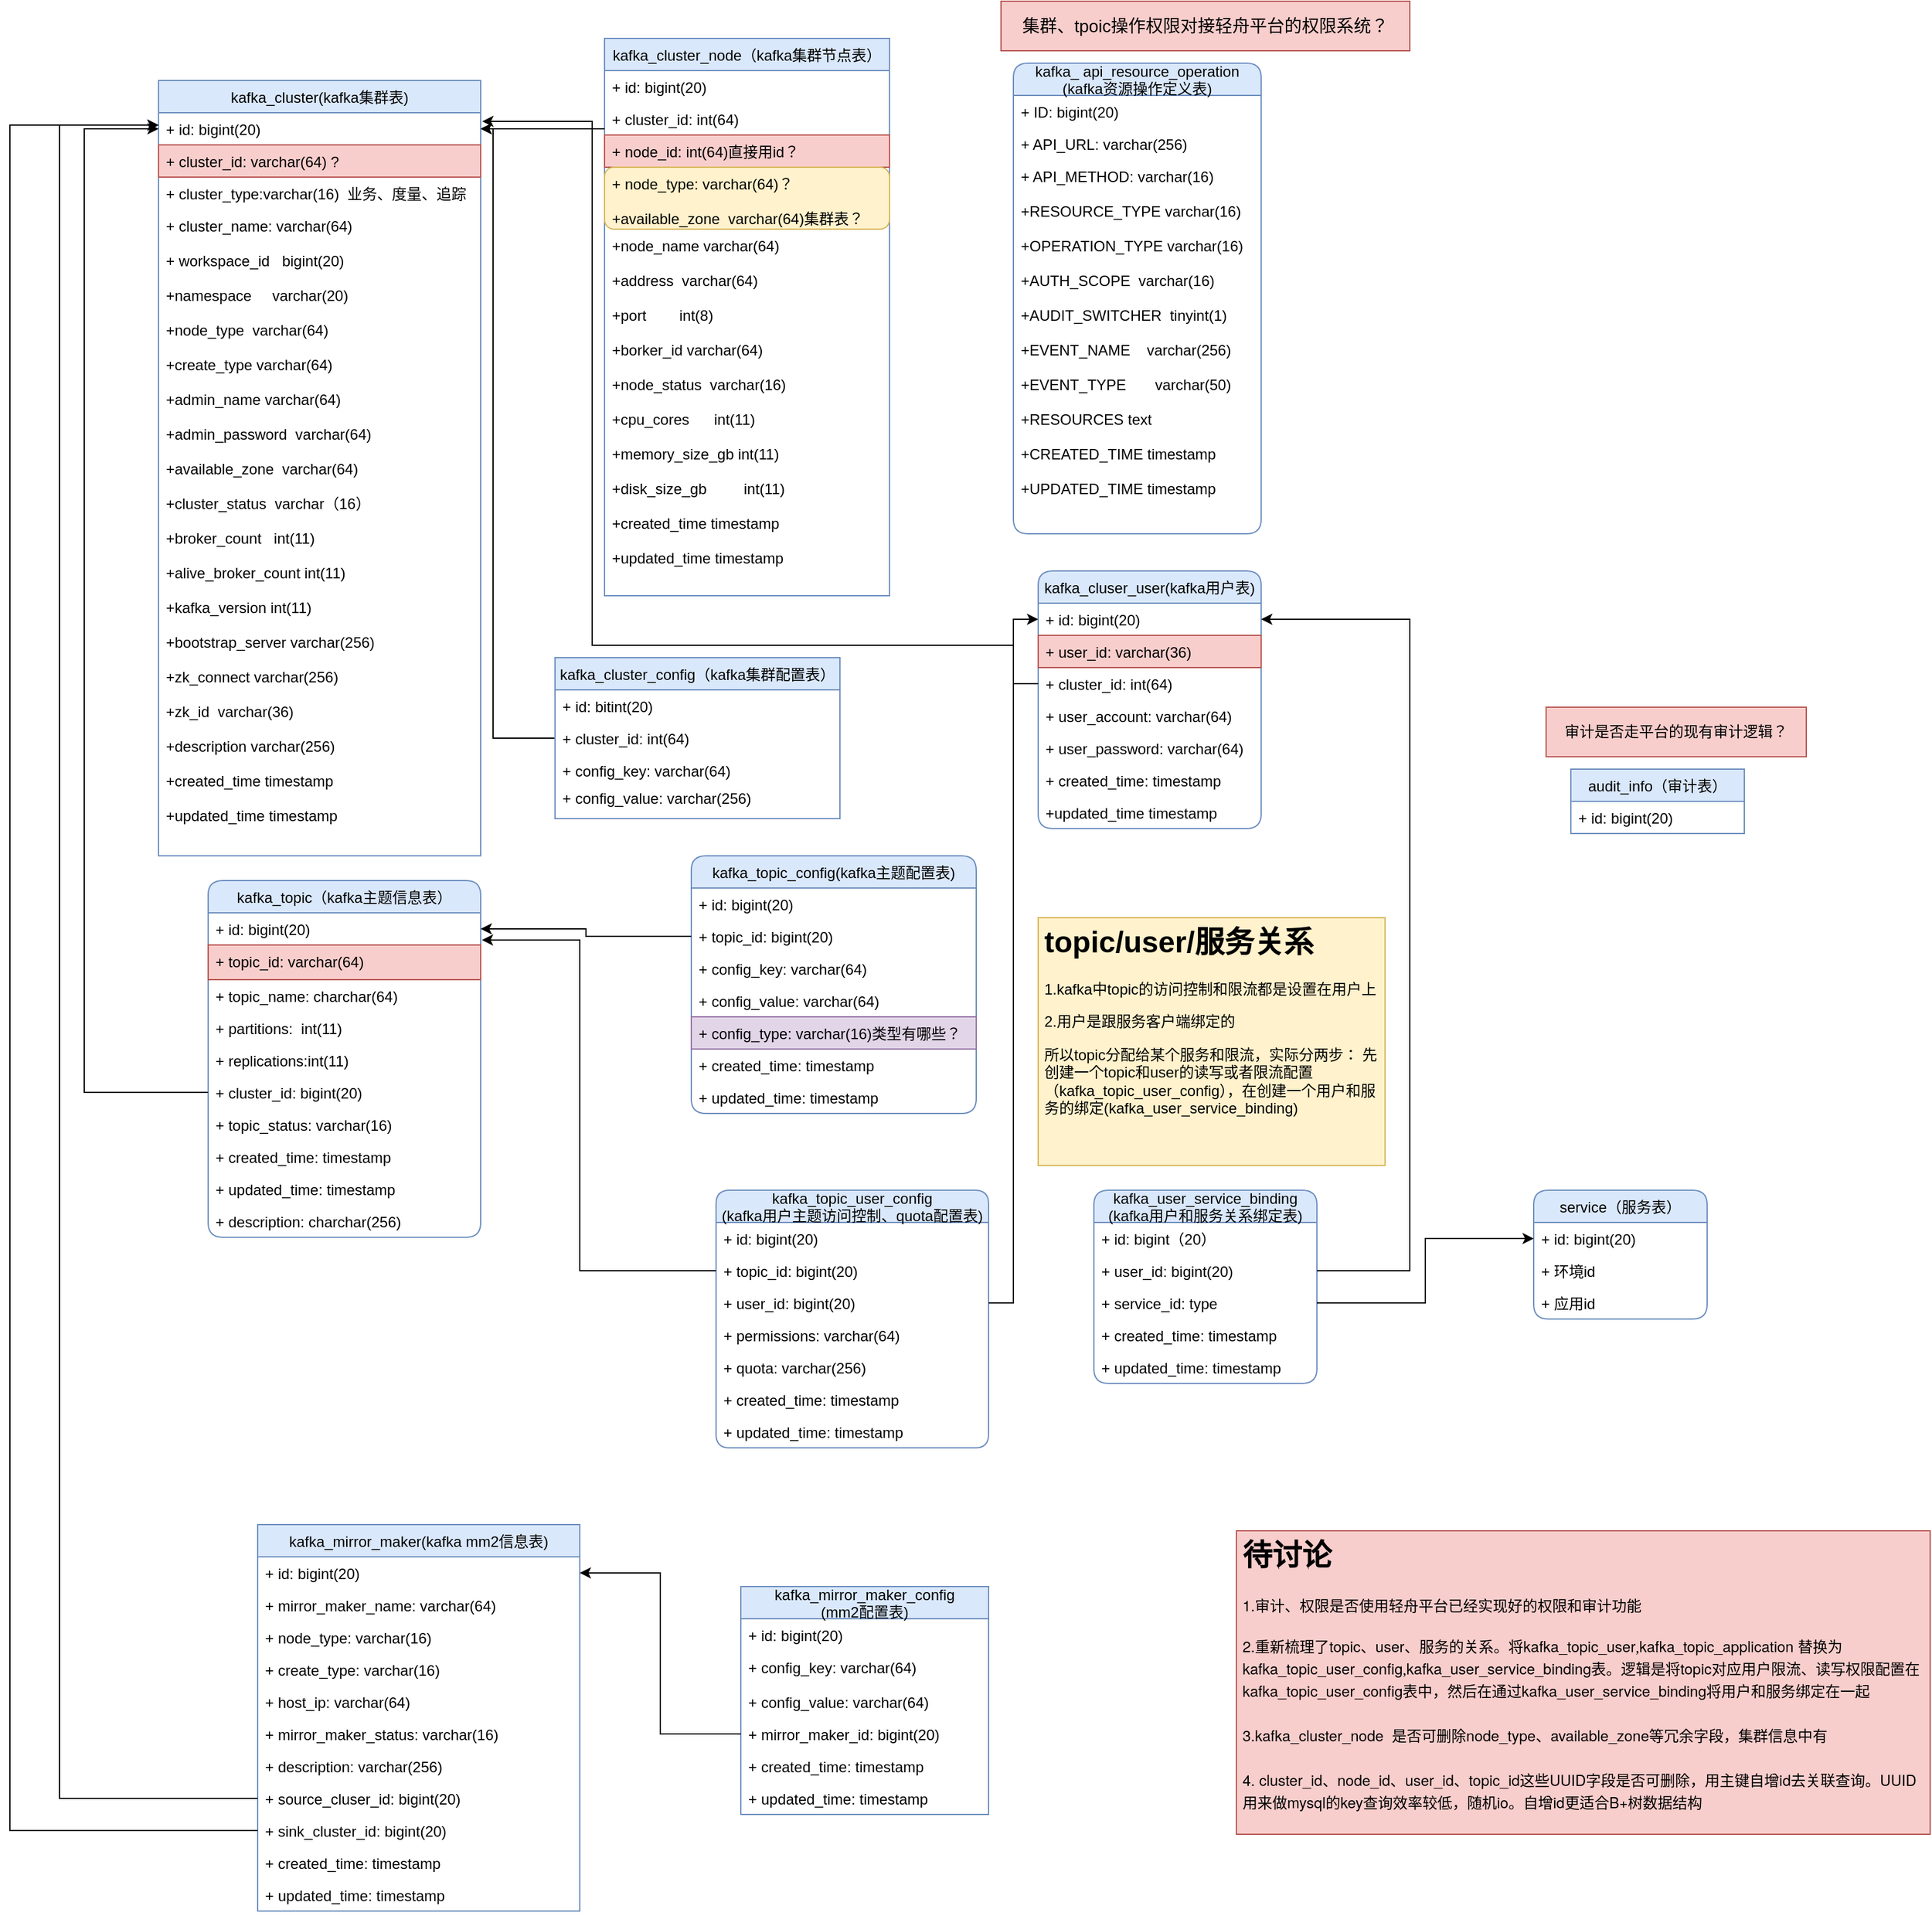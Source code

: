 <mxfile version="14.7.3" type="github">
  <diagram name="Page-1" id="9f46799a-70d6-7492-0946-bef42562c5a5">
    <mxGraphModel dx="1184" dy="553" grid="1" gridSize="10" guides="1" tooltips="1" connect="1" arrows="1" fold="1" page="1" pageScale="1" pageWidth="1100" pageHeight="850" background="none" math="0" shadow="0">
      <root>
        <mxCell id="0" />
        <mxCell id="1" parent="0" />
        <mxCell id="GtaQLyDvOYzaf2lnGROW-2" value="kafka_cluster(kafka集群表)" style="swimlane;fontStyle=0;childLayout=stackLayout;horizontal=1;startSize=26;fillColor=#dae8fc;horizontalStack=0;resizeParent=1;resizeParentMax=0;resizeLast=0;collapsible=1;marginBottom=0;strokeColor=#6c8ebf;" parent="1" vertex="1">
          <mxGeometry x="160" y="144" width="260" height="626" as="geometry">
            <mxRectangle x="190" y="140" width="100" height="26" as="alternateBounds" />
          </mxGeometry>
        </mxCell>
        <mxCell id="GtaQLyDvOYzaf2lnGROW-3" value="+ id: bigint(20)" style="text;strokeColor=none;fillColor=none;align=left;verticalAlign=top;spacingLeft=4;spacingRight=4;overflow=hidden;rotatable=0;points=[[0,0.5],[1,0.5]];portConstraint=eastwest;" parent="GtaQLyDvOYzaf2lnGROW-2" vertex="1">
          <mxGeometry y="26" width="260" height="26" as="geometry" />
        </mxCell>
        <mxCell id="QRH5ez9Q3UF65QWrglyg-27" value="+ cluster_id: varchar(64) ?" style="text;strokeColor=#b85450;fillColor=#f8cecc;align=left;verticalAlign=top;spacingLeft=4;spacingRight=4;overflow=hidden;rotatable=0;points=[[0,0.5],[1,0.5]];portConstraint=eastwest;" vertex="1" parent="GtaQLyDvOYzaf2lnGROW-2">
          <mxGeometry y="52" width="260" height="26" as="geometry" />
        </mxCell>
        <mxCell id="GtaQLyDvOYzaf2lnGROW-4" value="+ cluster_type:varchar(16)  业务、度量、追踪" style="text;align=left;verticalAlign=top;spacingLeft=4;spacingRight=4;overflow=hidden;rotatable=0;points=[[0,0.5],[1,0.5]];portConstraint=eastwest;" parent="GtaQLyDvOYzaf2lnGROW-2" vertex="1">
          <mxGeometry y="78" width="260" height="26" as="geometry" />
        </mxCell>
        <mxCell id="GtaQLyDvOYzaf2lnGROW-5" value="+ cluster_name: varchar(64)&#xa;&#xa;+ workspace_id   bigint(20)&#xa;&#xa;+namespace     varchar(20)&#xa;&#xa;+node_type  varchar(64)&#xa;&#xa;+create_type varchar(64)&#xa;&#xa;+admin_name varchar(64)&#xa;&#xa;+admin_password  varchar(64)&#xa;&#xa;+available_zone  varchar(64)&#xa;&#xa;+cluster_status  varchar（16）&#xa;&#xa;+broker_count   int(11)&#xa;&#xa;+alive_broker_count int(11)&#xa;&#xa;+kafka_version int(11)&#xa;&#xa;+bootstrap_server varchar(256)&#xa;&#xa;+zk_connect varchar(256)&#xa;&#xa;+zk_id  varchar(36)&#xa;&#xa;+description varchar(256) &#xa;&#xa;+created_time timestamp&#xa;&#xa;+updated_time timestamp" style="text;strokeColor=none;fillColor=none;align=left;verticalAlign=top;spacingLeft=4;spacingRight=4;overflow=hidden;rotatable=0;points=[[0,0.5],[1,0.5]];portConstraint=eastwest;" parent="GtaQLyDvOYzaf2lnGROW-2" vertex="1">
          <mxGeometry y="104" width="260" height="522" as="geometry" />
        </mxCell>
        <mxCell id="GtaQLyDvOYzaf2lnGROW-6" value="kafka_cluster_node（kafka集群节点表）" style="swimlane;fontStyle=0;childLayout=stackLayout;horizontal=1;startSize=26;fillColor=#dae8fc;horizontalStack=0;resizeParent=1;resizeParentMax=0;resizeLast=0;collapsible=1;marginBottom=0;strokeColor=#6c8ebf;" parent="1" vertex="1">
          <mxGeometry x="520" y="110" width="230" height="450" as="geometry">
            <mxRectangle x="480" y="140" width="140" height="26" as="alternateBounds" />
          </mxGeometry>
        </mxCell>
        <mxCell id="GtaQLyDvOYzaf2lnGROW-7" value="+ id: bigint(20)" style="text;strokeColor=none;fillColor=none;align=left;verticalAlign=top;spacingLeft=4;spacingRight=4;overflow=hidden;rotatable=0;points=[[0,0.5],[1,0.5]];portConstraint=eastwest;" parent="GtaQLyDvOYzaf2lnGROW-6" vertex="1">
          <mxGeometry y="26" width="230" height="26" as="geometry" />
        </mxCell>
        <mxCell id="GtaQLyDvOYzaf2lnGROW-8" value="+ cluster_id: int(64)" style="text;strokeColor=none;fillColor=none;align=left;verticalAlign=top;spacingLeft=4;spacingRight=4;overflow=hidden;rotatable=0;points=[[0,0.5],[1,0.5]];portConstraint=eastwest;" parent="GtaQLyDvOYzaf2lnGROW-6" vertex="1">
          <mxGeometry y="52" width="230" height="26" as="geometry" />
        </mxCell>
        <mxCell id="GtaQLyDvOYzaf2lnGROW-13" value="+ node_id: int(64)直接用id？" style="text;strokeColor=#b85450;fillColor=#f8cecc;align=left;verticalAlign=top;spacingLeft=4;spacingRight=4;overflow=hidden;rotatable=0;points=[[0,0.5],[1,0.5]];portConstraint=eastwest;" parent="GtaQLyDvOYzaf2lnGROW-6" vertex="1">
          <mxGeometry y="78" width="230" height="26" as="geometry" />
        </mxCell>
        <mxCell id="GtaQLyDvOYzaf2lnGROW-12" value="+ node_type: varchar(64)？&#xa;&#xa;+available_zone  varchar(64)集群表？" style="text;strokeColor=#d6b656;fillColor=#fff2cc;align=left;verticalAlign=top;spacingLeft=4;spacingRight=4;overflow=hidden;rotatable=0;points=[[0,0.5],[1,0.5]];portConstraint=eastwest;shadow=0;rounded=1;" parent="GtaQLyDvOYzaf2lnGROW-6" vertex="1">
          <mxGeometry y="104" width="230" height="50" as="geometry" />
        </mxCell>
        <mxCell id="GtaQLyDvOYzaf2lnGROW-9" value="+node_name varchar(64)&#xa;&#xa;+address  varchar(64)&#xa;&#xa;+port        int(8)&#xa;&#xa;+borker_id varchar(64)&#xa;&#xa;+node_status  varchar(16)&#xa;&#xa;+cpu_cores      int(11)&#xa;&#xa;+memory_size_gb int(11)&#xa;&#xa;+disk_size_gb         int(11)&#xa;&#xa;+created_time timestamp&#xa;&#xa;+updated_time timestamp" style="text;strokeColor=none;fillColor=none;align=left;verticalAlign=top;spacingLeft=4;spacingRight=4;overflow=hidden;rotatable=0;points=[[0,0.5],[1,0.5]];portConstraint=eastwest;" parent="GtaQLyDvOYzaf2lnGROW-6" vertex="1">
          <mxGeometry y="154" width="230" height="296" as="geometry" />
        </mxCell>
        <mxCell id="GtaQLyDvOYzaf2lnGROW-10" style="edgeStyle=orthogonalEdgeStyle;rounded=0;orthogonalLoop=1;jettySize=auto;html=1;fontColor=#000000;" parent="1" source="GtaQLyDvOYzaf2lnGROW-8" target="GtaQLyDvOYzaf2lnGROW-3" edge="1">
          <mxGeometry relative="1" as="geometry">
            <Array as="points">
              <mxPoint x="460" y="183" />
              <mxPoint x="460" y="183" />
            </Array>
          </mxGeometry>
        </mxCell>
        <mxCell id="GtaQLyDvOYzaf2lnGROW-19" style="edgeStyle=orthogonalEdgeStyle;rounded=0;orthogonalLoop=1;jettySize=auto;html=1;fontColor=#000000;" parent="1" source="GtaQLyDvOYzaf2lnGROW-14" target="GtaQLyDvOYzaf2lnGROW-3" edge="1">
          <mxGeometry relative="1" as="geometry">
            <mxPoint x="400" y="300" as="targetPoint" />
            <Array as="points">
              <mxPoint x="430" y="675" />
              <mxPoint x="430" y="183" />
            </Array>
          </mxGeometry>
        </mxCell>
        <mxCell id="GtaQLyDvOYzaf2lnGROW-14" value="kafka_cluster_config（kafka集群配置表）" style="swimlane;fontStyle=0;childLayout=stackLayout;horizontal=1;startSize=26;fillColor=#dae8fc;horizontalStack=0;resizeParent=1;resizeParentMax=0;resizeLast=0;collapsible=1;marginBottom=0;labelBackgroundColor=none;strokeColor=#6c8ebf;swimlaneLine=1;" parent="1" vertex="1">
          <mxGeometry x="480" y="610" width="230" height="130" as="geometry" />
        </mxCell>
        <mxCell id="GtaQLyDvOYzaf2lnGROW-15" value="+ id: bitint(20)" style="text;strokeColor=none;fillColor=none;align=left;verticalAlign=top;spacingLeft=4;spacingRight=4;overflow=hidden;rotatable=0;points=[[0,0.5],[1,0.5]];portConstraint=eastwest;" parent="GtaQLyDvOYzaf2lnGROW-14" vertex="1">
          <mxGeometry y="26" width="230" height="26" as="geometry" />
        </mxCell>
        <mxCell id="GtaQLyDvOYzaf2lnGROW-16" value="+ cluster_id: int(64)" style="text;strokeColor=none;fillColor=none;align=left;verticalAlign=top;spacingLeft=4;spacingRight=4;overflow=hidden;rotatable=0;points=[[0,0.5],[1,0.5]];portConstraint=eastwest;" parent="GtaQLyDvOYzaf2lnGROW-14" vertex="1">
          <mxGeometry y="52" width="230" height="26" as="geometry" />
        </mxCell>
        <mxCell id="GtaQLyDvOYzaf2lnGROW-17" value="+ config_key: varchar(64)" style="text;strokeColor=none;fillColor=none;align=left;verticalAlign=top;spacingLeft=4;spacingRight=4;overflow=hidden;rotatable=0;points=[[0,0.5],[1,0.5]];portConstraint=eastwest;" parent="GtaQLyDvOYzaf2lnGROW-14" vertex="1">
          <mxGeometry y="78" width="230" height="22" as="geometry" />
        </mxCell>
        <mxCell id="GtaQLyDvOYzaf2lnGROW-18" value="+ config_value: varchar(256)" style="text;strokeColor=none;fillColor=none;align=left;verticalAlign=top;spacingLeft=4;spacingRight=4;overflow=hidden;rotatable=0;points=[[0,0.5],[1,0.5]];portConstraint=eastwest;" parent="GtaQLyDvOYzaf2lnGROW-14" vertex="1">
          <mxGeometry y="100" width="230" height="30" as="geometry" />
        </mxCell>
        <mxCell id="GtaQLyDvOYzaf2lnGROW-20" value="kafka_ api_resource_operation&#xa;(kafka资源操作定义表)" style="swimlane;fontStyle=0;childLayout=stackLayout;horizontal=1;startSize=26;fillColor=#dae8fc;horizontalStack=0;resizeParent=1;resizeParentMax=0;resizeLast=0;collapsible=1;marginBottom=0;rounded=1;shadow=0;labelBackgroundColor=none;strokeColor=#6c8ebf;" parent="1" vertex="1">
          <mxGeometry x="850" y="130" width="200" height="380" as="geometry" />
        </mxCell>
        <mxCell id="GtaQLyDvOYzaf2lnGROW-21" value="+ ID: bigint(20)" style="text;strokeColor=none;fillColor=none;align=left;verticalAlign=top;spacingLeft=4;spacingRight=4;overflow=hidden;rotatable=0;points=[[0,0.5],[1,0.5]];portConstraint=eastwest;" parent="GtaQLyDvOYzaf2lnGROW-20" vertex="1">
          <mxGeometry y="26" width="200" height="26" as="geometry" />
        </mxCell>
        <mxCell id="GtaQLyDvOYzaf2lnGROW-22" value="+ API_URL: varchar(256)" style="text;strokeColor=none;fillColor=none;align=left;verticalAlign=top;spacingLeft=4;spacingRight=4;overflow=hidden;rotatable=0;points=[[0,0.5],[1,0.5]];portConstraint=eastwest;" parent="GtaQLyDvOYzaf2lnGROW-20" vertex="1">
          <mxGeometry y="52" width="200" height="26" as="geometry" />
        </mxCell>
        <mxCell id="GtaQLyDvOYzaf2lnGROW-23" value="+ API_METHOD: varchar(16)&#xa;&#xa;+RESOURCE_TYPE varchar(16)&#xa;&#xa;+OPERATION_TYPE varchar(16)&#xa;&#xa;+AUTH_SCOPE  varchar(16)&#xa;&#xa;+AUDIT_SWITCHER  tinyint(1)&#xa;&#xa;+EVENT_NAME    varchar(256)&#xa;&#xa;+EVENT_TYPE       varchar(50)&#xa;&#xa;+RESOURCES text&#xa;&#xa;+CREATED_TIME timestamp&#xa;&#xa;+UPDATED_TIME timestamp&#xa;&#xa;" style="text;strokeColor=none;fillColor=none;align=left;verticalAlign=top;spacingLeft=4;spacingRight=4;overflow=hidden;rotatable=0;points=[[0,0.5],[1,0.5]];portConstraint=eastwest;" parent="GtaQLyDvOYzaf2lnGROW-20" vertex="1">
          <mxGeometry y="78" width="200" height="302" as="geometry" />
        </mxCell>
        <mxCell id="GtaQLyDvOYzaf2lnGROW-24" value="kafka_cluser_user(kafka用户表)" style="swimlane;fontStyle=0;childLayout=stackLayout;horizontal=1;startSize=26;fillColor=#dae8fc;horizontalStack=0;resizeParent=1;resizeParentMax=0;resizeLast=0;collapsible=1;marginBottom=0;rounded=1;shadow=0;labelBackgroundColor=none;strokeColor=#6c8ebf;" parent="1" vertex="1">
          <mxGeometry x="870" y="540" width="180" height="208" as="geometry" />
        </mxCell>
        <mxCell id="GtaQLyDvOYzaf2lnGROW-25" value="+ id: bigint(20)" style="text;strokeColor=none;fillColor=none;align=left;verticalAlign=top;spacingLeft=4;spacingRight=4;overflow=hidden;rotatable=0;points=[[0,0.5],[1,0.5]];portConstraint=eastwest;" parent="GtaQLyDvOYzaf2lnGROW-24" vertex="1">
          <mxGeometry y="26" width="180" height="26" as="geometry" />
        </mxCell>
        <mxCell id="GtaQLyDvOYzaf2lnGROW-26" value="+ user_id: varchar(36)" style="text;strokeColor=#b85450;fillColor=#f8cecc;align=left;verticalAlign=top;spacingLeft=4;spacingRight=4;overflow=hidden;rotatable=0;points=[[0,0.5],[1,0.5]];portConstraint=eastwest;" parent="GtaQLyDvOYzaf2lnGROW-24" vertex="1">
          <mxGeometry y="52" width="180" height="26" as="geometry" />
        </mxCell>
        <mxCell id="GtaQLyDvOYzaf2lnGROW-28" value="+ cluster_id: int(64)&#xa;&#xa;&#xa;" style="text;strokeColor=none;fillColor=none;align=left;verticalAlign=top;spacingLeft=4;spacingRight=4;overflow=hidden;rotatable=0;points=[[0,0.5],[1,0.5]];portConstraint=eastwest;" parent="GtaQLyDvOYzaf2lnGROW-24" vertex="1">
          <mxGeometry y="78" width="180" height="26" as="geometry" />
        </mxCell>
        <mxCell id="GtaQLyDvOYzaf2lnGROW-32" value="+ user_account: varchar(64)&#xa;&#xa;&#xa;" style="text;strokeColor=none;fillColor=none;align=left;verticalAlign=top;spacingLeft=4;spacingRight=4;overflow=hidden;rotatable=0;points=[[0,0.5],[1,0.5]];portConstraint=eastwest;" parent="GtaQLyDvOYzaf2lnGROW-24" vertex="1">
          <mxGeometry y="104" width="180" height="26" as="geometry" />
        </mxCell>
        <mxCell id="GtaQLyDvOYzaf2lnGROW-31" value="+ user_password: varchar(64)&#xa;" style="text;strokeColor=none;fillColor=none;align=left;verticalAlign=top;spacingLeft=4;spacingRight=4;overflow=hidden;rotatable=0;points=[[0,0.5],[1,0.5]];portConstraint=eastwest;" parent="GtaQLyDvOYzaf2lnGROW-24" vertex="1">
          <mxGeometry y="130" width="180" height="26" as="geometry" />
        </mxCell>
        <mxCell id="GtaQLyDvOYzaf2lnGROW-30" value="+ created_time: timestamp&#xa;&#xa;&#xa;" style="text;strokeColor=none;fillColor=none;align=left;verticalAlign=top;spacingLeft=4;spacingRight=4;overflow=hidden;rotatable=0;points=[[0,0.5],[1,0.5]];portConstraint=eastwest;" parent="GtaQLyDvOYzaf2lnGROW-24" vertex="1">
          <mxGeometry y="156" width="180" height="26" as="geometry" />
        </mxCell>
        <mxCell id="GtaQLyDvOYzaf2lnGROW-27" value="+updated_time timestamp" style="text;strokeColor=none;fillColor=none;align=left;verticalAlign=top;spacingLeft=4;spacingRight=4;overflow=hidden;rotatable=0;points=[[0,0.5],[1,0.5]];portConstraint=eastwest;" parent="GtaQLyDvOYzaf2lnGROW-24" vertex="1">
          <mxGeometry y="182" width="180" height="26" as="geometry" />
        </mxCell>
        <mxCell id="GtaQLyDvOYzaf2lnGROW-33" value="&lt;font style=&quot;font-size: 14px&quot;&gt;集群、tpoic操作权限对接轻舟平台的权限系统？&lt;/font&gt;" style="text;html=1;strokeColor=#b85450;fillColor=#f8cecc;align=center;verticalAlign=middle;whiteSpace=wrap;rounded=0;shadow=0;labelBackgroundColor=none;strokeWidth=1;" parent="1" vertex="1">
          <mxGeometry x="840" y="80" width="330" height="40" as="geometry" />
        </mxCell>
        <mxCell id="GtaQLyDvOYzaf2lnGROW-34" value="kafka_topic（kafka主题信息表）" style="swimlane;fontStyle=0;childLayout=stackLayout;horizontal=1;startSize=26;fillColor=#dae8fc;horizontalStack=0;resizeParent=1;resizeParentMax=0;resizeLast=0;collapsible=1;marginBottom=0;rounded=1;shadow=0;labelBackgroundColor=none;strokeColor=#6c8ebf;strokeWidth=1;" parent="1" vertex="1">
          <mxGeometry x="200" y="790" width="220" height="288" as="geometry" />
        </mxCell>
        <mxCell id="GtaQLyDvOYzaf2lnGROW-35" value="+ id: bigint(20)" style="text;strokeColor=none;fillColor=none;align=left;verticalAlign=top;spacingLeft=4;spacingRight=4;overflow=hidden;rotatable=0;points=[[0,0.5],[1,0.5]];portConstraint=eastwest;" parent="GtaQLyDvOYzaf2lnGROW-34" vertex="1">
          <mxGeometry y="26" width="220" height="26" as="geometry" />
        </mxCell>
        <mxCell id="GtaQLyDvOYzaf2lnGROW-36" value="+ topic_id: varchar(64)" style="text;strokeColor=#b85450;fillColor=#f8cecc;align=left;verticalAlign=top;spacingLeft=4;spacingRight=4;overflow=hidden;rotatable=0;points=[[0,0.5],[1,0.5]];portConstraint=eastwest;" parent="GtaQLyDvOYzaf2lnGROW-34" vertex="1">
          <mxGeometry y="52" width="220" height="28" as="geometry" />
        </mxCell>
        <mxCell id="GtaQLyDvOYzaf2lnGROW-43" value="+ topic_name: charchar(64)" style="text;strokeColor=none;fillColor=none;align=left;verticalAlign=top;spacingLeft=4;spacingRight=4;overflow=hidden;rotatable=0;points=[[0,0.5],[1,0.5]];portConstraint=eastwest;" parent="GtaQLyDvOYzaf2lnGROW-34" vertex="1">
          <mxGeometry y="80" width="220" height="26" as="geometry" />
        </mxCell>
        <mxCell id="GtaQLyDvOYzaf2lnGROW-42" value="+ partitions:  int(11)" style="text;strokeColor=none;fillColor=none;align=left;verticalAlign=top;spacingLeft=4;spacingRight=4;overflow=hidden;rotatable=0;points=[[0,0.5],[1,0.5]];portConstraint=eastwest;" parent="GtaQLyDvOYzaf2lnGROW-34" vertex="1">
          <mxGeometry y="106" width="220" height="26" as="geometry" />
        </mxCell>
        <mxCell id="GtaQLyDvOYzaf2lnGROW-41" value="+ replications:int(11)" style="text;strokeColor=none;fillColor=none;align=left;verticalAlign=top;spacingLeft=4;spacingRight=4;overflow=hidden;rotatable=0;points=[[0,0.5],[1,0.5]];portConstraint=eastwest;" parent="GtaQLyDvOYzaf2lnGROW-34" vertex="1">
          <mxGeometry y="132" width="220" height="26" as="geometry" />
        </mxCell>
        <mxCell id="GtaQLyDvOYzaf2lnGROW-40" value="+ cluster_id: bigint(20)" style="text;strokeColor=none;fillColor=none;align=left;verticalAlign=top;spacingLeft=4;spacingRight=4;overflow=hidden;rotatable=0;points=[[0,0.5],[1,0.5]];portConstraint=eastwest;" parent="GtaQLyDvOYzaf2lnGROW-34" vertex="1">
          <mxGeometry y="158" width="220" height="26" as="geometry" />
        </mxCell>
        <mxCell id="GtaQLyDvOYzaf2lnGROW-39" value="+ topic_status: varchar(16)" style="text;strokeColor=none;fillColor=none;align=left;verticalAlign=top;spacingLeft=4;spacingRight=4;overflow=hidden;rotatable=0;points=[[0,0.5],[1,0.5]];portConstraint=eastwest;" parent="GtaQLyDvOYzaf2lnGROW-34" vertex="1">
          <mxGeometry y="184" width="220" height="26" as="geometry" />
        </mxCell>
        <mxCell id="GtaQLyDvOYzaf2lnGROW-46" value="+ created_time: timestamp" style="text;strokeColor=none;fillColor=none;align=left;verticalAlign=top;spacingLeft=4;spacingRight=4;overflow=hidden;rotatable=0;points=[[0,0.5],[1,0.5]];portConstraint=eastwest;" parent="GtaQLyDvOYzaf2lnGROW-34" vertex="1">
          <mxGeometry y="210" width="220" height="26" as="geometry" />
        </mxCell>
        <mxCell id="GtaQLyDvOYzaf2lnGROW-38" value="+ updated_time: timestamp" style="text;strokeColor=none;fillColor=none;align=left;verticalAlign=top;spacingLeft=4;spacingRight=4;overflow=hidden;rotatable=0;points=[[0,0.5],[1,0.5]];portConstraint=eastwest;" parent="GtaQLyDvOYzaf2lnGROW-34" vertex="1">
          <mxGeometry y="236" width="220" height="26" as="geometry" />
        </mxCell>
        <mxCell id="GtaQLyDvOYzaf2lnGROW-37" value="+ description: charchar(256)" style="text;strokeColor=none;fillColor=none;align=left;verticalAlign=top;spacingLeft=4;spacingRight=4;overflow=hidden;rotatable=0;points=[[0,0.5],[1,0.5]];portConstraint=eastwest;" parent="GtaQLyDvOYzaf2lnGROW-34" vertex="1">
          <mxGeometry y="262" width="220" height="26" as="geometry" />
        </mxCell>
        <mxCell id="GtaQLyDvOYzaf2lnGROW-45" style="edgeStyle=orthogonalEdgeStyle;rounded=0;orthogonalLoop=1;jettySize=auto;html=1;fontColor=#000000;entryX=0;entryY=0.5;entryDx=0;entryDy=0;" parent="1" source="GtaQLyDvOYzaf2lnGROW-40" target="GtaQLyDvOYzaf2lnGROW-3" edge="1">
          <mxGeometry relative="1" as="geometry">
            <mxPoint x="130" y="440" as="targetPoint" />
            <Array as="points">
              <mxPoint x="100" y="961" />
              <mxPoint x="100" y="183" />
            </Array>
          </mxGeometry>
        </mxCell>
        <mxCell id="GtaQLyDvOYzaf2lnGROW-47" style="edgeStyle=orthogonalEdgeStyle;rounded=0;orthogonalLoop=1;jettySize=auto;html=1;entryX=1.005;entryY=0.269;entryDx=0;entryDy=0;entryPerimeter=0;fontColor=#000000;exitX=0;exitY=0.5;exitDx=0;exitDy=0;" parent="1" source="GtaQLyDvOYzaf2lnGROW-28" target="GtaQLyDvOYzaf2lnGROW-3" edge="1">
          <mxGeometry relative="1" as="geometry">
            <Array as="points">
              <mxPoint x="850" y="631" />
              <mxPoint x="850" y="600" />
              <mxPoint x="510" y="600" />
              <mxPoint x="510" y="177" />
            </Array>
          </mxGeometry>
        </mxCell>
        <mxCell id="GtaQLyDvOYzaf2lnGROW-57" value="kafka_topic_config(kafka主题配置表)" style="swimlane;fontStyle=0;childLayout=stackLayout;horizontal=1;startSize=26;fillColor=#dae8fc;horizontalStack=0;resizeParent=1;resizeParentMax=0;resizeLast=0;collapsible=1;marginBottom=0;rounded=1;shadow=0;labelBackgroundColor=none;strokeColor=#6c8ebf;strokeWidth=1;" parent="1" vertex="1">
          <mxGeometry x="590" y="770" width="230" height="208" as="geometry" />
        </mxCell>
        <mxCell id="GtaQLyDvOYzaf2lnGROW-58" value="+ id: bigint(20)" style="text;strokeColor=none;fillColor=none;align=left;verticalAlign=top;spacingLeft=4;spacingRight=4;overflow=hidden;rotatable=0;points=[[0,0.5],[1,0.5]];portConstraint=eastwest;" parent="GtaQLyDvOYzaf2lnGROW-57" vertex="1">
          <mxGeometry y="26" width="230" height="26" as="geometry" />
        </mxCell>
        <mxCell id="GtaQLyDvOYzaf2lnGROW-59" value="+ topic_id: bigint(20)" style="text;strokeColor=none;fillColor=none;align=left;verticalAlign=top;spacingLeft=4;spacingRight=4;overflow=hidden;rotatable=0;points=[[0,0.5],[1,0.5]];portConstraint=eastwest;" parent="GtaQLyDvOYzaf2lnGROW-57" vertex="1">
          <mxGeometry y="52" width="230" height="26" as="geometry" />
        </mxCell>
        <mxCell id="GtaQLyDvOYzaf2lnGROW-64" value="+ config_key: varchar(64)" style="text;strokeColor=none;fillColor=none;align=left;verticalAlign=top;spacingLeft=4;spacingRight=4;overflow=hidden;rotatable=0;points=[[0,0.5],[1,0.5]];portConstraint=eastwest;fontColor=#000000;" parent="GtaQLyDvOYzaf2lnGROW-57" vertex="1">
          <mxGeometry y="78" width="230" height="26" as="geometry" />
        </mxCell>
        <mxCell id="GtaQLyDvOYzaf2lnGROW-65" value="+ config_value: varchar(64)" style="text;strokeColor=none;fillColor=none;align=left;verticalAlign=top;spacingLeft=4;spacingRight=4;overflow=hidden;rotatable=0;points=[[0,0.5],[1,0.5]];portConstraint=eastwest;fontColor=#000000;" parent="GtaQLyDvOYzaf2lnGROW-57" vertex="1">
          <mxGeometry y="104" width="230" height="26" as="geometry" />
        </mxCell>
        <mxCell id="GtaQLyDvOYzaf2lnGROW-63" value="+ config_type: varchar(16)类型有哪些？" style="text;strokeColor=#9673a6;fillColor=#e1d5e7;align=left;verticalAlign=top;spacingLeft=4;spacingRight=4;overflow=hidden;rotatable=0;points=[[0,0.5],[1,0.5]];portConstraint=eastwest;" parent="GtaQLyDvOYzaf2lnGROW-57" vertex="1">
          <mxGeometry y="130" width="230" height="26" as="geometry" />
        </mxCell>
        <mxCell id="GtaQLyDvOYzaf2lnGROW-66" value="+ created_time: timestamp" style="text;strokeColor=none;fillColor=none;align=left;verticalAlign=top;spacingLeft=4;spacingRight=4;overflow=hidden;rotatable=0;points=[[0,0.5],[1,0.5]];portConstraint=eastwest;fontColor=#000000;" parent="GtaQLyDvOYzaf2lnGROW-57" vertex="1">
          <mxGeometry y="156" width="230" height="26" as="geometry" />
        </mxCell>
        <mxCell id="GtaQLyDvOYzaf2lnGROW-60" value="+ updated_time: timestamp" style="text;strokeColor=none;fillColor=none;align=left;verticalAlign=top;spacingLeft=4;spacingRight=4;overflow=hidden;rotatable=0;points=[[0,0.5],[1,0.5]];portConstraint=eastwest;" parent="GtaQLyDvOYzaf2lnGROW-57" vertex="1">
          <mxGeometry y="182" width="230" height="26" as="geometry" />
        </mxCell>
        <mxCell id="GtaQLyDvOYzaf2lnGROW-62" style="edgeStyle=orthogonalEdgeStyle;rounded=0;orthogonalLoop=1;jettySize=auto;html=1;entryX=1;entryY=0.5;entryDx=0;entryDy=0;fontColor=#000000;" parent="1" source="GtaQLyDvOYzaf2lnGROW-59" target="GtaQLyDvOYzaf2lnGROW-35" edge="1">
          <mxGeometry relative="1" as="geometry" />
        </mxCell>
        <mxCell id="GtaQLyDvOYzaf2lnGROW-67" value="kafka_topic_user_config&#xa;(kafka用户主题访问控制、quota配置表)" style="swimlane;fontStyle=0;childLayout=stackLayout;horizontal=1;startSize=26;fillColor=#dae8fc;horizontalStack=0;resizeParent=1;resizeParentMax=0;resizeLast=0;collapsible=1;marginBottom=0;rounded=1;shadow=0;labelBackgroundColor=none;strokeColor=#6c8ebf;strokeWidth=1;arcSize=14;" parent="1" vertex="1">
          <mxGeometry x="610" y="1040" width="220" height="208" as="geometry" />
        </mxCell>
        <mxCell id="GtaQLyDvOYzaf2lnGROW-68" value="+ id: bigint(20)" style="text;strokeColor=none;fillColor=none;align=left;verticalAlign=top;spacingLeft=4;spacingRight=4;overflow=hidden;rotatable=0;points=[[0,0.5],[1,0.5]];portConstraint=eastwest;" parent="GtaQLyDvOYzaf2lnGROW-67" vertex="1">
          <mxGeometry y="26" width="220" height="26" as="geometry" />
        </mxCell>
        <mxCell id="GtaQLyDvOYzaf2lnGROW-69" value="+ topic_id: bigint(20)" style="text;strokeColor=none;fillColor=none;align=left;verticalAlign=top;spacingLeft=4;spacingRight=4;overflow=hidden;rotatable=0;points=[[0,0.5],[1,0.5]];portConstraint=eastwest;" parent="GtaQLyDvOYzaf2lnGROW-67" vertex="1">
          <mxGeometry y="52" width="220" height="26" as="geometry" />
        </mxCell>
        <mxCell id="GtaQLyDvOYzaf2lnGROW-74" value="+ user_id: bigint(20)" style="text;strokeColor=none;fillColor=none;align=left;verticalAlign=top;spacingLeft=4;spacingRight=4;overflow=hidden;rotatable=0;points=[[0,0.5],[1,0.5]];portConstraint=eastwest;" parent="GtaQLyDvOYzaf2lnGROW-67" vertex="1">
          <mxGeometry y="78" width="220" height="26" as="geometry" />
        </mxCell>
        <mxCell id="GtaQLyDvOYzaf2lnGROW-76" value="+ permissions: varchar(64)" style="text;strokeColor=none;fillColor=none;align=left;verticalAlign=top;spacingLeft=4;spacingRight=4;overflow=hidden;rotatable=0;points=[[0,0.5],[1,0.5]];portConstraint=eastwest;" parent="GtaQLyDvOYzaf2lnGROW-67" vertex="1">
          <mxGeometry y="104" width="220" height="26" as="geometry" />
        </mxCell>
        <mxCell id="GtaQLyDvOYzaf2lnGROW-75" value="+ quota: varchar(256)" style="text;strokeColor=none;fillColor=none;align=left;verticalAlign=top;spacingLeft=4;spacingRight=4;overflow=hidden;rotatable=0;points=[[0,0.5],[1,0.5]];portConstraint=eastwest;" parent="GtaQLyDvOYzaf2lnGROW-67" vertex="1">
          <mxGeometry y="130" width="220" height="26" as="geometry" />
        </mxCell>
        <mxCell id="GtaQLyDvOYzaf2lnGROW-73" value="+ created_time: timestamp" style="text;strokeColor=none;fillColor=none;align=left;verticalAlign=top;spacingLeft=4;spacingRight=4;overflow=hidden;rotatable=0;points=[[0,0.5],[1,0.5]];portConstraint=eastwest;" parent="GtaQLyDvOYzaf2lnGROW-67" vertex="1">
          <mxGeometry y="156" width="220" height="26" as="geometry" />
        </mxCell>
        <mxCell id="GtaQLyDvOYzaf2lnGROW-70" value="+ updated_time: timestamp" style="text;strokeColor=none;fillColor=none;align=left;verticalAlign=top;spacingLeft=4;spacingRight=4;overflow=hidden;rotatable=0;points=[[0,0.5],[1,0.5]];portConstraint=eastwest;" parent="GtaQLyDvOYzaf2lnGROW-67" vertex="1">
          <mxGeometry y="182" width="220" height="26" as="geometry" />
        </mxCell>
        <mxCell id="GtaQLyDvOYzaf2lnGROW-71" style="edgeStyle=orthogonalEdgeStyle;rounded=0;orthogonalLoop=1;jettySize=auto;html=1;exitX=0;exitY=0.5;exitDx=0;exitDy=0;fontColor=#000000;" parent="1" source="GtaQLyDvOYzaf2lnGROW-69" edge="1">
          <mxGeometry relative="1" as="geometry">
            <mxPoint x="421" y="838" as="targetPoint" />
            <Array as="points">
              <mxPoint x="500" y="1105" />
              <mxPoint x="500" y="838" />
            </Array>
          </mxGeometry>
        </mxCell>
        <mxCell id="GtaQLyDvOYzaf2lnGROW-72" style="edgeStyle=orthogonalEdgeStyle;rounded=0;orthogonalLoop=1;jettySize=auto;html=1;fontColor=#000000;entryX=0;entryY=0.5;entryDx=0;entryDy=0;" parent="1" source="GtaQLyDvOYzaf2lnGROW-74" target="GtaQLyDvOYzaf2lnGROW-25" edge="1">
          <mxGeometry relative="1" as="geometry">
            <mxPoint x="850" y="610" as="targetPoint" />
          </mxGeometry>
        </mxCell>
        <mxCell id="GtaQLyDvOYzaf2lnGROW-77" value="kafka_user_service_binding&#xa;(kafka用户和服务关系绑定表)" style="swimlane;fontStyle=0;childLayout=stackLayout;horizontal=1;startSize=26;fillColor=#dae8fc;horizontalStack=0;resizeParent=1;resizeParentMax=0;resizeLast=0;collapsible=1;marginBottom=0;rounded=1;shadow=0;labelBackgroundColor=none;strokeColor=#6c8ebf;strokeWidth=1;" parent="1" vertex="1">
          <mxGeometry x="915" y="1040" width="180" height="156" as="geometry" />
        </mxCell>
        <mxCell id="GtaQLyDvOYzaf2lnGROW-78" value="+ id: bigint（20）" style="text;strokeColor=none;fillColor=none;align=left;verticalAlign=top;spacingLeft=4;spacingRight=4;overflow=hidden;rotatable=0;points=[[0,0.5],[1,0.5]];portConstraint=eastwest;" parent="GtaQLyDvOYzaf2lnGROW-77" vertex="1">
          <mxGeometry y="26" width="180" height="26" as="geometry" />
        </mxCell>
        <mxCell id="GtaQLyDvOYzaf2lnGROW-79" value="+ user_id: bigint(20)" style="text;strokeColor=none;fillColor=none;align=left;verticalAlign=top;spacingLeft=4;spacingRight=4;overflow=hidden;rotatable=0;points=[[0,0.5],[1,0.5]];portConstraint=eastwest;" parent="GtaQLyDvOYzaf2lnGROW-77" vertex="1">
          <mxGeometry y="52" width="180" height="26" as="geometry" />
        </mxCell>
        <mxCell id="GtaQLyDvOYzaf2lnGROW-82" value="+ service_id: type" style="text;strokeColor=none;fillColor=none;align=left;verticalAlign=top;spacingLeft=4;spacingRight=4;overflow=hidden;rotatable=0;points=[[0,0.5],[1,0.5]];portConstraint=eastwest;" parent="GtaQLyDvOYzaf2lnGROW-77" vertex="1">
          <mxGeometry y="78" width="180" height="26" as="geometry" />
        </mxCell>
        <mxCell id="GtaQLyDvOYzaf2lnGROW-81" value="+ created_time: timestamp" style="text;strokeColor=none;fillColor=none;align=left;verticalAlign=top;spacingLeft=4;spacingRight=4;overflow=hidden;rotatable=0;points=[[0,0.5],[1,0.5]];portConstraint=eastwest;" parent="GtaQLyDvOYzaf2lnGROW-77" vertex="1">
          <mxGeometry y="104" width="180" height="26" as="geometry" />
        </mxCell>
        <mxCell id="GtaQLyDvOYzaf2lnGROW-80" value="+ updated_time: timestamp" style="text;strokeColor=none;fillColor=none;align=left;verticalAlign=top;spacingLeft=4;spacingRight=4;overflow=hidden;rotatable=0;points=[[0,0.5],[1,0.5]];portConstraint=eastwest;" parent="GtaQLyDvOYzaf2lnGROW-77" vertex="1">
          <mxGeometry y="130" width="180" height="26" as="geometry" />
        </mxCell>
        <mxCell id="GtaQLyDvOYzaf2lnGROW-83" style="edgeStyle=orthogonalEdgeStyle;rounded=0;orthogonalLoop=1;jettySize=auto;html=1;exitX=1;exitY=0.5;exitDx=0;exitDy=0;fontColor=#000000;entryX=1;entryY=0.5;entryDx=0;entryDy=0;" parent="1" source="GtaQLyDvOYzaf2lnGROW-79" target="GtaQLyDvOYzaf2lnGROW-25" edge="1">
          <mxGeometry relative="1" as="geometry">
            <mxPoint x="1170" y="780" as="targetPoint" />
            <Array as="points">
              <mxPoint x="1170" y="1105" />
              <mxPoint x="1170" y="579" />
            </Array>
          </mxGeometry>
        </mxCell>
        <mxCell id="GtaQLyDvOYzaf2lnGROW-84" value="service（服务表）" style="swimlane;fontStyle=0;childLayout=stackLayout;horizontal=1;startSize=26;fillColor=#dae8fc;horizontalStack=0;resizeParent=1;resizeParentMax=0;resizeLast=0;collapsible=1;marginBottom=0;rounded=1;shadow=0;labelBackgroundColor=none;strokeColor=#6c8ebf;strokeWidth=1;" parent="1" vertex="1">
          <mxGeometry x="1270" y="1040" width="140" height="104" as="geometry" />
        </mxCell>
        <mxCell id="GtaQLyDvOYzaf2lnGROW-85" value="+ id: bigint(20)" style="text;strokeColor=none;fillColor=none;align=left;verticalAlign=top;spacingLeft=4;spacingRight=4;overflow=hidden;rotatable=0;points=[[0,0.5],[1,0.5]];portConstraint=eastwest;" parent="GtaQLyDvOYzaf2lnGROW-84" vertex="1">
          <mxGeometry y="26" width="140" height="26" as="geometry" />
        </mxCell>
        <mxCell id="GtaQLyDvOYzaf2lnGROW-86" value="+ 环境id" style="text;strokeColor=none;fillColor=none;align=left;verticalAlign=top;spacingLeft=4;spacingRight=4;overflow=hidden;rotatable=0;points=[[0,0.5],[1,0.5]];portConstraint=eastwest;" parent="GtaQLyDvOYzaf2lnGROW-84" vertex="1">
          <mxGeometry y="52" width="140" height="26" as="geometry" />
        </mxCell>
        <mxCell id="GtaQLyDvOYzaf2lnGROW-87" value="+ 应用id" style="text;strokeColor=none;fillColor=none;align=left;verticalAlign=top;spacingLeft=4;spacingRight=4;overflow=hidden;rotatable=0;points=[[0,0.5],[1,0.5]];portConstraint=eastwest;" parent="GtaQLyDvOYzaf2lnGROW-84" vertex="1">
          <mxGeometry y="78" width="140" height="26" as="geometry" />
        </mxCell>
        <mxCell id="GtaQLyDvOYzaf2lnGROW-89" style="edgeStyle=orthogonalEdgeStyle;rounded=0;orthogonalLoop=1;jettySize=auto;html=1;entryX=0;entryY=0.5;entryDx=0;entryDy=0;fontColor=#000000;" parent="1" source="GtaQLyDvOYzaf2lnGROW-82" target="GtaQLyDvOYzaf2lnGROW-85" edge="1">
          <mxGeometry relative="1" as="geometry" />
        </mxCell>
        <mxCell id="GtaQLyDvOYzaf2lnGROW-90" value="&lt;h1&gt;topic/user/服务关系&lt;/h1&gt;&lt;p&gt;1.kafka中topic的访问控制和限流都是设置在用户上&lt;/p&gt;&lt;p&gt;2.用户是跟服务客户端绑定的&lt;/p&gt;&lt;p&gt;所以topic分配给某个服务和限流，实际分两步： 先创建一个topic和user的读写或者限流配置（kafka_topic_user_config），在创建一个用户和服务的绑定(kafka_user_service_binding)&lt;/p&gt;&lt;p&gt;&lt;br&gt;&lt;/p&gt;" style="text;html=1;strokeColor=#d6b656;fillColor=#fff2cc;spacing=5;spacingTop=-20;whiteSpace=wrap;overflow=hidden;rounded=0;shadow=0;labelBackgroundColor=none;" parent="1" vertex="1">
          <mxGeometry x="870" y="820" width="280" height="200" as="geometry" />
        </mxCell>
        <mxCell id="_0GhGSbBLmsNX__gtOgr-1" value="audit_info（审计表）" style="swimlane;fontStyle=0;childLayout=stackLayout;horizontal=1;startSize=26;fillColor=#dae8fc;horizontalStack=0;resizeParent=1;resizeParentMax=0;resizeLast=0;collapsible=1;marginBottom=0;strokeColor=#6c8ebf;" parent="1" vertex="1">
          <mxGeometry x="1300" y="700" width="140" height="52" as="geometry" />
        </mxCell>
        <mxCell id="_0GhGSbBLmsNX__gtOgr-2" value="+ id: bigint(20)" style="text;strokeColor=none;fillColor=none;align=left;verticalAlign=top;spacingLeft=4;spacingRight=4;overflow=hidden;rotatable=0;points=[[0,0.5],[1,0.5]];portConstraint=eastwest;" parent="_0GhGSbBLmsNX__gtOgr-1" vertex="1">
          <mxGeometry y="26" width="140" height="26" as="geometry" />
        </mxCell>
        <mxCell id="_0GhGSbBLmsNX__gtOgr-5" value="审计是否走平台的现有审计逻辑？" style="text;html=1;strokeColor=#b85450;fillColor=#f8cecc;align=center;verticalAlign=middle;whiteSpace=wrap;rounded=0;" parent="1" vertex="1">
          <mxGeometry x="1280" y="650" width="210" height="40" as="geometry" />
        </mxCell>
        <mxCell id="QRH5ez9Q3UF65QWrglyg-1" value="kafka_mirror_maker(kafka mm2信息表)" style="swimlane;fontStyle=0;childLayout=stackLayout;horizontal=1;startSize=26;fillColor=#dae8fc;horizontalStack=0;resizeParent=1;resizeParentMax=0;resizeLast=0;collapsible=1;marginBottom=0;strokeColor=#6c8ebf;" vertex="1" parent="1">
          <mxGeometry x="240" y="1310" width="260" height="312" as="geometry">
            <mxRectangle x="240" y="1310" width="240" height="26" as="alternateBounds" />
          </mxGeometry>
        </mxCell>
        <mxCell id="QRH5ez9Q3UF65QWrglyg-2" value="+ id: bigint(20)" style="text;strokeColor=none;fillColor=none;align=left;verticalAlign=top;spacingLeft=4;spacingRight=4;overflow=hidden;rotatable=0;points=[[0,0.5],[1,0.5]];portConstraint=eastwest;" vertex="1" parent="QRH5ez9Q3UF65QWrglyg-1">
          <mxGeometry y="26" width="260" height="26" as="geometry" />
        </mxCell>
        <mxCell id="QRH5ez9Q3UF65QWrglyg-3" value="+ mirror_maker_name: varchar(64)" style="text;strokeColor=none;fillColor=none;align=left;verticalAlign=top;spacingLeft=4;spacingRight=4;overflow=hidden;rotatable=0;points=[[0,0.5],[1,0.5]];portConstraint=eastwest;" vertex="1" parent="QRH5ez9Q3UF65QWrglyg-1">
          <mxGeometry y="52" width="260" height="26" as="geometry" />
        </mxCell>
        <mxCell id="QRH5ez9Q3UF65QWrglyg-8" value="+ node_type: varchar(16)" style="text;strokeColor=none;fillColor=none;align=left;verticalAlign=top;spacingLeft=4;spacingRight=4;overflow=hidden;rotatable=0;points=[[0,0.5],[1,0.5]];portConstraint=eastwest;" vertex="1" parent="QRH5ez9Q3UF65QWrglyg-1">
          <mxGeometry y="78" width="260" height="26" as="geometry" />
        </mxCell>
        <mxCell id="QRH5ez9Q3UF65QWrglyg-7" value="+ create_type: varchar(16)" style="text;strokeColor=none;fillColor=none;align=left;verticalAlign=top;spacingLeft=4;spacingRight=4;overflow=hidden;rotatable=0;points=[[0,0.5],[1,0.5]];portConstraint=eastwest;" vertex="1" parent="QRH5ez9Q3UF65QWrglyg-1">
          <mxGeometry y="104" width="260" height="26" as="geometry" />
        </mxCell>
        <mxCell id="QRH5ez9Q3UF65QWrglyg-6" value="+ host_ip: varchar(64)" style="text;strokeColor=none;fillColor=none;align=left;verticalAlign=top;spacingLeft=4;spacingRight=4;overflow=hidden;rotatable=0;points=[[0,0.5],[1,0.5]];portConstraint=eastwest;" vertex="1" parent="QRH5ez9Q3UF65QWrglyg-1">
          <mxGeometry y="130" width="260" height="26" as="geometry" />
        </mxCell>
        <mxCell id="QRH5ez9Q3UF65QWrglyg-10" value="+ mirror_maker_status: varchar(16)" style="text;strokeColor=none;fillColor=none;align=left;verticalAlign=top;spacingLeft=4;spacingRight=4;overflow=hidden;rotatable=0;points=[[0,0.5],[1,0.5]];portConstraint=eastwest;" vertex="1" parent="QRH5ez9Q3UF65QWrglyg-1">
          <mxGeometry y="156" width="260" height="26" as="geometry" />
        </mxCell>
        <mxCell id="QRH5ez9Q3UF65QWrglyg-19" value="+ description: varchar(256)" style="text;strokeColor=none;fillColor=none;align=left;verticalAlign=top;spacingLeft=4;spacingRight=4;overflow=hidden;rotatable=0;points=[[0,0.5],[1,0.5]];portConstraint=eastwest;" vertex="1" parent="QRH5ez9Q3UF65QWrglyg-1">
          <mxGeometry y="182" width="260" height="26" as="geometry" />
        </mxCell>
        <mxCell id="QRH5ez9Q3UF65QWrglyg-20" value="+ source_cluser_id: bigint(20)" style="text;strokeColor=none;fillColor=none;align=left;verticalAlign=top;spacingLeft=4;spacingRight=4;overflow=hidden;rotatable=0;points=[[0,0.5],[1,0.5]];portConstraint=eastwest;" vertex="1" parent="QRH5ez9Q3UF65QWrglyg-1">
          <mxGeometry y="208" width="260" height="26" as="geometry" />
        </mxCell>
        <mxCell id="QRH5ez9Q3UF65QWrglyg-9" value="+ sink_cluster_id: bigint(20)" style="text;strokeColor=none;fillColor=none;align=left;verticalAlign=top;spacingLeft=4;spacingRight=4;overflow=hidden;rotatable=0;points=[[0,0.5],[1,0.5]];portConstraint=eastwest;" vertex="1" parent="QRH5ez9Q3UF65QWrglyg-1">
          <mxGeometry y="234" width="260" height="26" as="geometry" />
        </mxCell>
        <mxCell id="QRH5ez9Q3UF65QWrglyg-5" value="+ created_time: timestamp" style="text;strokeColor=none;fillColor=none;align=left;verticalAlign=top;spacingLeft=4;spacingRight=4;overflow=hidden;rotatable=0;points=[[0,0.5],[1,0.5]];portConstraint=eastwest;" vertex="1" parent="QRH5ez9Q3UF65QWrglyg-1">
          <mxGeometry y="260" width="260" height="26" as="geometry" />
        </mxCell>
        <mxCell id="QRH5ez9Q3UF65QWrglyg-4" value="+ updated_time: timestamp" style="text;strokeColor=none;fillColor=none;align=left;verticalAlign=top;spacingLeft=4;spacingRight=4;overflow=hidden;rotatable=0;points=[[0,0.5],[1,0.5]];portConstraint=eastwest;" vertex="1" parent="QRH5ez9Q3UF65QWrglyg-1">
          <mxGeometry y="286" width="260" height="26" as="geometry" />
        </mxCell>
        <mxCell id="QRH5ez9Q3UF65QWrglyg-11" value="kafka_mirror_maker_config&#xa;(mm2配置表)" style="swimlane;fontStyle=0;childLayout=stackLayout;horizontal=1;startSize=26;fillColor=#dae8fc;horizontalStack=0;resizeParent=1;resizeParentMax=0;resizeLast=0;collapsible=1;marginBottom=0;strokeColor=#6c8ebf;" vertex="1" parent="1">
          <mxGeometry x="630" y="1360" width="200" height="184" as="geometry" />
        </mxCell>
        <mxCell id="QRH5ez9Q3UF65QWrglyg-12" value="+ id: bigint(20)" style="text;strokeColor=none;fillColor=none;align=left;verticalAlign=top;spacingLeft=4;spacingRight=4;overflow=hidden;rotatable=0;points=[[0,0.5],[1,0.5]];portConstraint=eastwest;" vertex="1" parent="QRH5ez9Q3UF65QWrglyg-11">
          <mxGeometry y="26" width="200" height="26" as="geometry" />
        </mxCell>
        <mxCell id="QRH5ez9Q3UF65QWrglyg-13" value="+ config_key: varchar(64)" style="text;strokeColor=none;fillColor=none;align=left;verticalAlign=top;spacingLeft=4;spacingRight=4;overflow=hidden;rotatable=0;points=[[0,0.5],[1,0.5]];portConstraint=eastwest;" vertex="1" parent="QRH5ez9Q3UF65QWrglyg-11">
          <mxGeometry y="52" width="200" height="28" as="geometry" />
        </mxCell>
        <mxCell id="QRH5ez9Q3UF65QWrglyg-17" value="+ config_value: varchar(64)" style="text;strokeColor=none;fillColor=none;align=left;verticalAlign=top;spacingLeft=4;spacingRight=4;overflow=hidden;rotatable=0;points=[[0,0.5],[1,0.5]];portConstraint=eastwest;" vertex="1" parent="QRH5ez9Q3UF65QWrglyg-11">
          <mxGeometry y="80" width="200" height="26" as="geometry" />
        </mxCell>
        <mxCell id="QRH5ez9Q3UF65QWrglyg-16" value="+ mirror_maker_id: bigint(20)" style="text;strokeColor=none;fillColor=none;align=left;verticalAlign=top;spacingLeft=4;spacingRight=4;overflow=hidden;rotatable=0;points=[[0,0.5],[1,0.5]];portConstraint=eastwest;" vertex="1" parent="QRH5ez9Q3UF65QWrglyg-11">
          <mxGeometry y="106" width="200" height="26" as="geometry" />
        </mxCell>
        <mxCell id="QRH5ez9Q3UF65QWrglyg-15" value="+ created_time: timestamp" style="text;strokeColor=none;fillColor=none;align=left;verticalAlign=top;spacingLeft=4;spacingRight=4;overflow=hidden;rotatable=0;points=[[0,0.5],[1,0.5]];portConstraint=eastwest;" vertex="1" parent="QRH5ez9Q3UF65QWrglyg-11">
          <mxGeometry y="132" width="200" height="26" as="geometry" />
        </mxCell>
        <mxCell id="QRH5ez9Q3UF65QWrglyg-14" value="+ updated_time: timestamp" style="text;strokeColor=none;fillColor=none;align=left;verticalAlign=top;spacingLeft=4;spacingRight=4;overflow=hidden;rotatable=0;points=[[0,0.5],[1,0.5]];portConstraint=eastwest;" vertex="1" parent="QRH5ez9Q3UF65QWrglyg-11">
          <mxGeometry y="158" width="200" height="26" as="geometry" />
        </mxCell>
        <mxCell id="QRH5ez9Q3UF65QWrglyg-18" style="edgeStyle=orthogonalEdgeStyle;rounded=0;orthogonalLoop=1;jettySize=auto;html=1;entryX=1;entryY=0.5;entryDx=0;entryDy=0;" edge="1" parent="1" source="QRH5ez9Q3UF65QWrglyg-16" target="QRH5ez9Q3UF65QWrglyg-2">
          <mxGeometry relative="1" as="geometry" />
        </mxCell>
        <mxCell id="QRH5ez9Q3UF65QWrglyg-21" style="edgeStyle=orthogonalEdgeStyle;rounded=0;orthogonalLoop=1;jettySize=auto;html=1;" edge="1" parent="1" source="QRH5ez9Q3UF65QWrglyg-20">
          <mxGeometry relative="1" as="geometry">
            <mxPoint x="160" y="180" as="targetPoint" />
            <Array as="points">
              <mxPoint x="80" y="1531" />
              <mxPoint x="80" y="180" />
            </Array>
          </mxGeometry>
        </mxCell>
        <mxCell id="QRH5ez9Q3UF65QWrglyg-30" style="edgeStyle=orthogonalEdgeStyle;rounded=0;orthogonalLoop=1;jettySize=auto;html=1;" edge="1" parent="1" source="QRH5ez9Q3UF65QWrglyg-9">
          <mxGeometry relative="1" as="geometry">
            <mxPoint x="160" y="180" as="targetPoint" />
            <Array as="points">
              <mxPoint x="40" y="1557" />
              <mxPoint x="40" y="180" />
            </Array>
          </mxGeometry>
        </mxCell>
        <mxCell id="QRH5ez9Q3UF65QWrglyg-32" value="&lt;h1&gt;待讨论&lt;/h1&gt;&lt;p class=&quot;p1&quot; style=&quot;margin: 0px ; font-stretch: normal ; line-height: normal ; font-family: &amp;#34;.pingfang sc&amp;#34;&quot;&gt;&lt;span class=&quot;s1&quot; style=&quot;font-stretch: normal ; line-height: normal ; font-family: &amp;#34;helvetica neue&amp;#34;&quot;&gt;1.&lt;/span&gt;审计、权限是否使用轻舟平台已经实现好的权限和审计功能&lt;/p&gt;&lt;p class=&quot;p1&quot; style=&quot;margin: 0px ; font-stretch: normal ; line-height: normal ; font-family: &amp;#34;.pingfang sc&amp;#34;&quot;&gt;&lt;br&gt;&lt;/p&gt;&lt;p class=&quot;p2&quot; style=&quot;margin: 0px ; font-stretch: normal ; line-height: normal ; font-family: &amp;#34;helvetica neue&amp;#34;&quot;&gt;2.&lt;span class=&quot;s2&quot; style=&quot;font-stretch: normal ; line-height: normal ; font-family: &amp;#34;.pingfang sc&amp;#34;&quot;&gt;重新梳理了&lt;/span&gt;topic&lt;span class=&quot;s2&quot; style=&quot;font-stretch: normal ; line-height: normal ; font-family: &amp;#34;.pingfang sc&amp;#34;&quot;&gt;、&lt;/span&gt;user&lt;span class=&quot;s2&quot; style=&quot;font-stretch: normal ; line-height: normal ; font-family: &amp;#34;.pingfang sc&amp;#34;&quot;&gt;、服务的关系。将&lt;/span&gt;kafka_topic_user&lt;span class=&quot;s2&quot; style=&quot;font-stretch: normal ; line-height: normal ; font-family: &amp;#34;.pingfang sc&amp;#34;&quot;&gt;,&lt;/span&gt;kafka_topic_application &lt;span class=&quot;s2&quot; style=&quot;font-stretch: normal ; line-height: normal ; font-family: &amp;#34;.pingfang sc&amp;#34;&quot;&gt;替换为&lt;/span&gt;kafka_topic_user_config&lt;span class=&quot;s2&quot; style=&quot;font-stretch: normal ; line-height: normal ; font-family: &amp;#34;.pingfang sc&amp;#34;&quot;&gt;,&lt;/span&gt;kafka_user_service_binding&lt;span class=&quot;s2&quot; style=&quot;font-stretch: normal ; line-height: normal ; font-family: &amp;#34;.pingfang sc&amp;#34;&quot;&gt;表。逻辑是将&lt;/span&gt;topic&lt;span class=&quot;s2&quot; style=&quot;font-stretch: normal ; line-height: normal ; font-family: &amp;#34;.pingfang sc&amp;#34;&quot;&gt;对应用户限流、读写权限配置在&lt;/span&gt;kafka_topic_user_config&lt;span class=&quot;s2&quot; style=&quot;font-stretch: normal ; line-height: normal ; font-family: &amp;#34;.pingfang sc&amp;#34;&quot;&gt;表中，然后在通过&lt;/span&gt;kafka_user_service_binding&lt;span class=&quot;s2&quot; style=&quot;font-stretch: normal ; line-height: normal ; font-family: &amp;#34;.pingfang sc&amp;#34;&quot;&gt;将用户和服务绑定在一起&lt;/span&gt;&lt;/p&gt;&lt;p class=&quot;p2&quot; style=&quot;margin: 0px ; font-stretch: normal ; line-height: normal ; font-family: &amp;#34;helvetica neue&amp;#34;&quot;&gt;&lt;span class=&quot;s2&quot; style=&quot;font-stretch: normal ; line-height: normal ; font-family: &amp;#34;.pingfang sc&amp;#34;&quot;&gt;&lt;br&gt;&lt;/span&gt;&lt;/p&gt;&lt;p class=&quot;p2&quot; style=&quot;margin: 0px ; font-stretch: normal ; line-height: normal ; font-family: &amp;#34;helvetica neue&amp;#34;&quot;&gt;3.kafka_cluster_node&lt;span class=&quot;Apple-converted-space&quot;&gt;&amp;nbsp; &lt;/span&gt;&lt;span class=&quot;s2&quot; style=&quot;font-stretch: normal ; line-height: normal ; font-family: &amp;#34;.pingfang sc&amp;#34;&quot;&gt;是否可删除&lt;/span&gt;node_type&lt;span class=&quot;s2&quot; style=&quot;font-stretch: normal ; line-height: normal ; font-family: &amp;#34;.pingfang sc&amp;#34;&quot;&gt;、&lt;/span&gt;available_zone&lt;span class=&quot;s2&quot; style=&quot;font-stretch: normal ; line-height: normal ; font-family: &amp;#34;.pingfang sc&amp;#34;&quot;&gt;等冗余字段，集群信息中有&lt;/span&gt;&lt;/p&gt;&lt;p class=&quot;p2&quot; style=&quot;margin: 0px ; font-stretch: normal ; line-height: normal ; font-family: &amp;#34;helvetica neue&amp;#34;&quot;&gt;&lt;span class=&quot;s2&quot; style=&quot;font-stretch: normal ; line-height: normal ; font-family: &amp;#34;.pingfang sc&amp;#34;&quot;&gt;&lt;br&gt;&lt;/span&gt;&lt;/p&gt;&lt;p class=&quot;p2&quot; style=&quot;margin: 0px ; font-stretch: normal ; line-height: normal ; font-family: &amp;#34;helvetica neue&amp;#34;&quot;&gt;4. cluster_id&lt;span class=&quot;s2&quot; style=&quot;font-stretch: normal ; line-height: normal ; font-family: &amp;#34;.pingfang sc&amp;#34;&quot;&gt;、&lt;/span&gt;node_id&lt;span class=&quot;s2&quot; style=&quot;font-stretch: normal ; line-height: normal ; font-family: &amp;#34;.pingfang sc&amp;#34;&quot;&gt;、&lt;/span&gt;user_id&lt;span class=&quot;s2&quot; style=&quot;font-stretch: normal ; line-height: normal ; font-family: &amp;#34;.pingfang sc&amp;#34;&quot;&gt;、&lt;/span&gt;topic_id&lt;span class=&quot;s2&quot; style=&quot;font-stretch: normal ; line-height: normal ; font-family: &amp;#34;.pingfang sc&amp;#34;&quot;&gt;这些&lt;/span&gt;UUID&lt;span class=&quot;s2&quot; style=&quot;font-stretch: normal ; line-height: normal ; font-family: &amp;#34;.pingfang sc&amp;#34;&quot;&gt;字段是否可删除，用主键自增&lt;/span&gt;id&lt;span class=&quot;s2&quot; style=&quot;font-stretch: normal ; line-height: normal ; font-family: &amp;#34;.pingfang sc&amp;#34;&quot;&gt;去关联查询。&lt;/span&gt;UUID&lt;span class=&quot;s2&quot; style=&quot;font-stretch: normal ; line-height: normal ; font-family: &amp;#34;.pingfang sc&amp;#34;&quot;&gt;用来做&lt;/span&gt;mysql&lt;span class=&quot;s2&quot; style=&quot;font-stretch: normal ; line-height: normal ; font-family: &amp;#34;.pingfang sc&amp;#34;&quot;&gt;的&lt;/span&gt;key&lt;span class=&quot;s2&quot; style=&quot;font-stretch: normal ; line-height: normal ; font-family: &amp;#34;.pingfang sc&amp;#34;&quot;&gt;查询效率较低，随机&lt;/span&gt;io&lt;span class=&quot;s2&quot; style=&quot;font-stretch: normal ; line-height: normal ; font-family: &amp;#34;.pingfang sc&amp;#34;&quot;&gt;。自增&lt;/span&gt;id&lt;span class=&quot;s2&quot; style=&quot;font-stretch: normal ; line-height: normal ; font-family: &amp;#34;.pingfang sc&amp;#34;&quot;&gt;更适合&lt;/span&gt;B+&lt;span class=&quot;s2&quot; style=&quot;font-stretch: normal ; line-height: normal ; font-family: &amp;#34;.pingfang sc&amp;#34;&quot;&gt;树数据结构&lt;/span&gt;&lt;/p&gt;&lt;p class=&quot;p2&quot; style=&quot;margin: 0px ; font-stretch: normal ; line-height: normal ; font-family: &amp;#34;helvetica neue&amp;#34;&quot;&gt;&lt;span class=&quot;s2&quot; style=&quot;font-stretch: normal ; line-height: normal ; font-family: &amp;#34;.pingfang sc&amp;#34;&quot;&gt;&lt;br&gt;&lt;/span&gt;&lt;/p&gt;&lt;p class=&quot;p2&quot; style=&quot;margin: 0px ; font-stretch: normal ; line-height: normal ; font-family: &amp;#34;helvetica neue&amp;#34;&quot;&gt;&lt;span class=&quot;s2&quot; style=&quot;font-stretch: normal ; line-height: normal ; font-family: &amp;#34;.pingfang sc&amp;#34;&quot;&gt;5.mm2目前只设计了基本信息和配置表，后续需要在根据界面需求增加表结构&lt;/span&gt;&lt;/p&gt;" style="text;html=1;strokeColor=#b85450;fillColor=#f8cecc;spacing=5;spacingTop=-20;whiteSpace=wrap;overflow=hidden;rounded=0;" vertex="1" parent="1">
          <mxGeometry x="1030" y="1315" width="560" height="245" as="geometry" />
        </mxCell>
      </root>
    </mxGraphModel>
  </diagram>
</mxfile>
